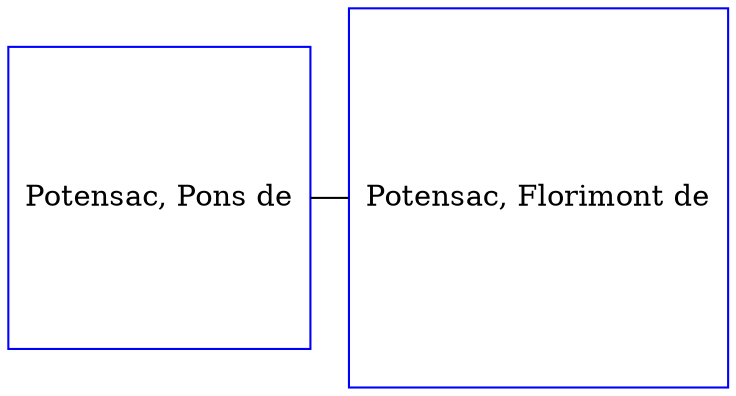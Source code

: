 digraph D {
    edge [dir=none];    node [shape=box];    "019244"   [label="Potensac, Pons de", shape=box, regular=1, color="blue"] ;
"019245"   [label="Potensac, Florimont de", shape=box, regular=1, color="blue"] ;
{rank=same; 019244->019245};
}